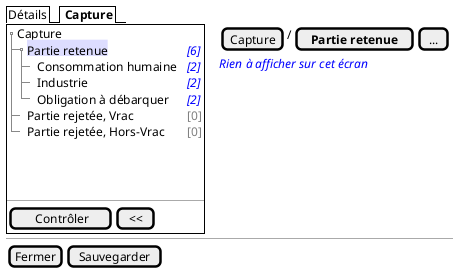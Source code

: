 @startsalt
{
  {/ Détails | <b> Capture }
  {+
   {T
       + Capture    | .
       ++ <back:#DDF>Partie retenue       | <i><color:blue>[6]
       +++ Consommation humaine | <i><color:blue>[2]
       +++ Industrie | <i><color:blue>[2]
       +++ Obligation à débarquer| <i><color:blue>[2]
       ++ Partie rejetée, Vrac | <color:gray>[0]
       ++ Partie rejetée, Hors-Vrac | <color:gray>[0]
   }
    .
    .
    .
   --
   {
      [<&checkmark> Contrôler] | [ << ]
   }
  } | . | {
    { [Capture] | / | [<b>Partie retenue] | [...] }

    <i><color:blue>Rien à afficher sur cet écran
  }

  -- | -- | --
  { [Fermer] | [Sauvegarder] }
}
@endsalt

